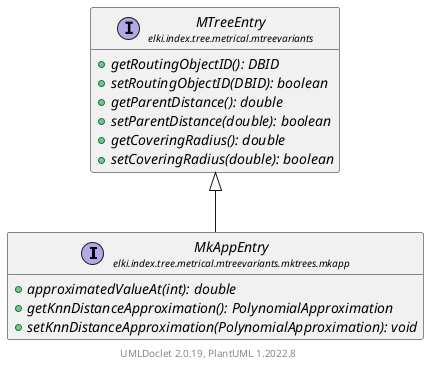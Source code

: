 @startuml
    remove .*\.(Instance|Par|Parameterizer|Factory)$
    set namespaceSeparator none
    hide empty fields
    hide empty methods

    interface "<size:14>MkAppEntry\n<size:10>elki.index.tree.metrical.mtreevariants.mktrees.mkapp" as elki.index.tree.metrical.mtreevariants.mktrees.mkapp.MkAppEntry [[MkAppEntry.html]] {
        {abstract} +approximatedValueAt(int): double
        {abstract} +getKnnDistanceApproximation(): PolynomialApproximation
        {abstract} +setKnnDistanceApproximation(PolynomialApproximation): void
    }

    interface "<size:14>MTreeEntry\n<size:10>elki.index.tree.metrical.mtreevariants" as elki.index.tree.metrical.mtreevariants.MTreeEntry [[../../MTreeEntry.html]] {
        {abstract} +getRoutingObjectID(): DBID
        {abstract} +setRoutingObjectID(DBID): boolean
        {abstract} +getParentDistance(): double
        {abstract} +setParentDistance(double): boolean
        {abstract} +getCoveringRadius(): double
        {abstract} +setCoveringRadius(double): boolean
    }

    elki.index.tree.metrical.mtreevariants.MTreeEntry <|-- elki.index.tree.metrical.mtreevariants.mktrees.mkapp.MkAppEntry

    center footer UMLDoclet 2.0.19, PlantUML 1.2022.8
@enduml
